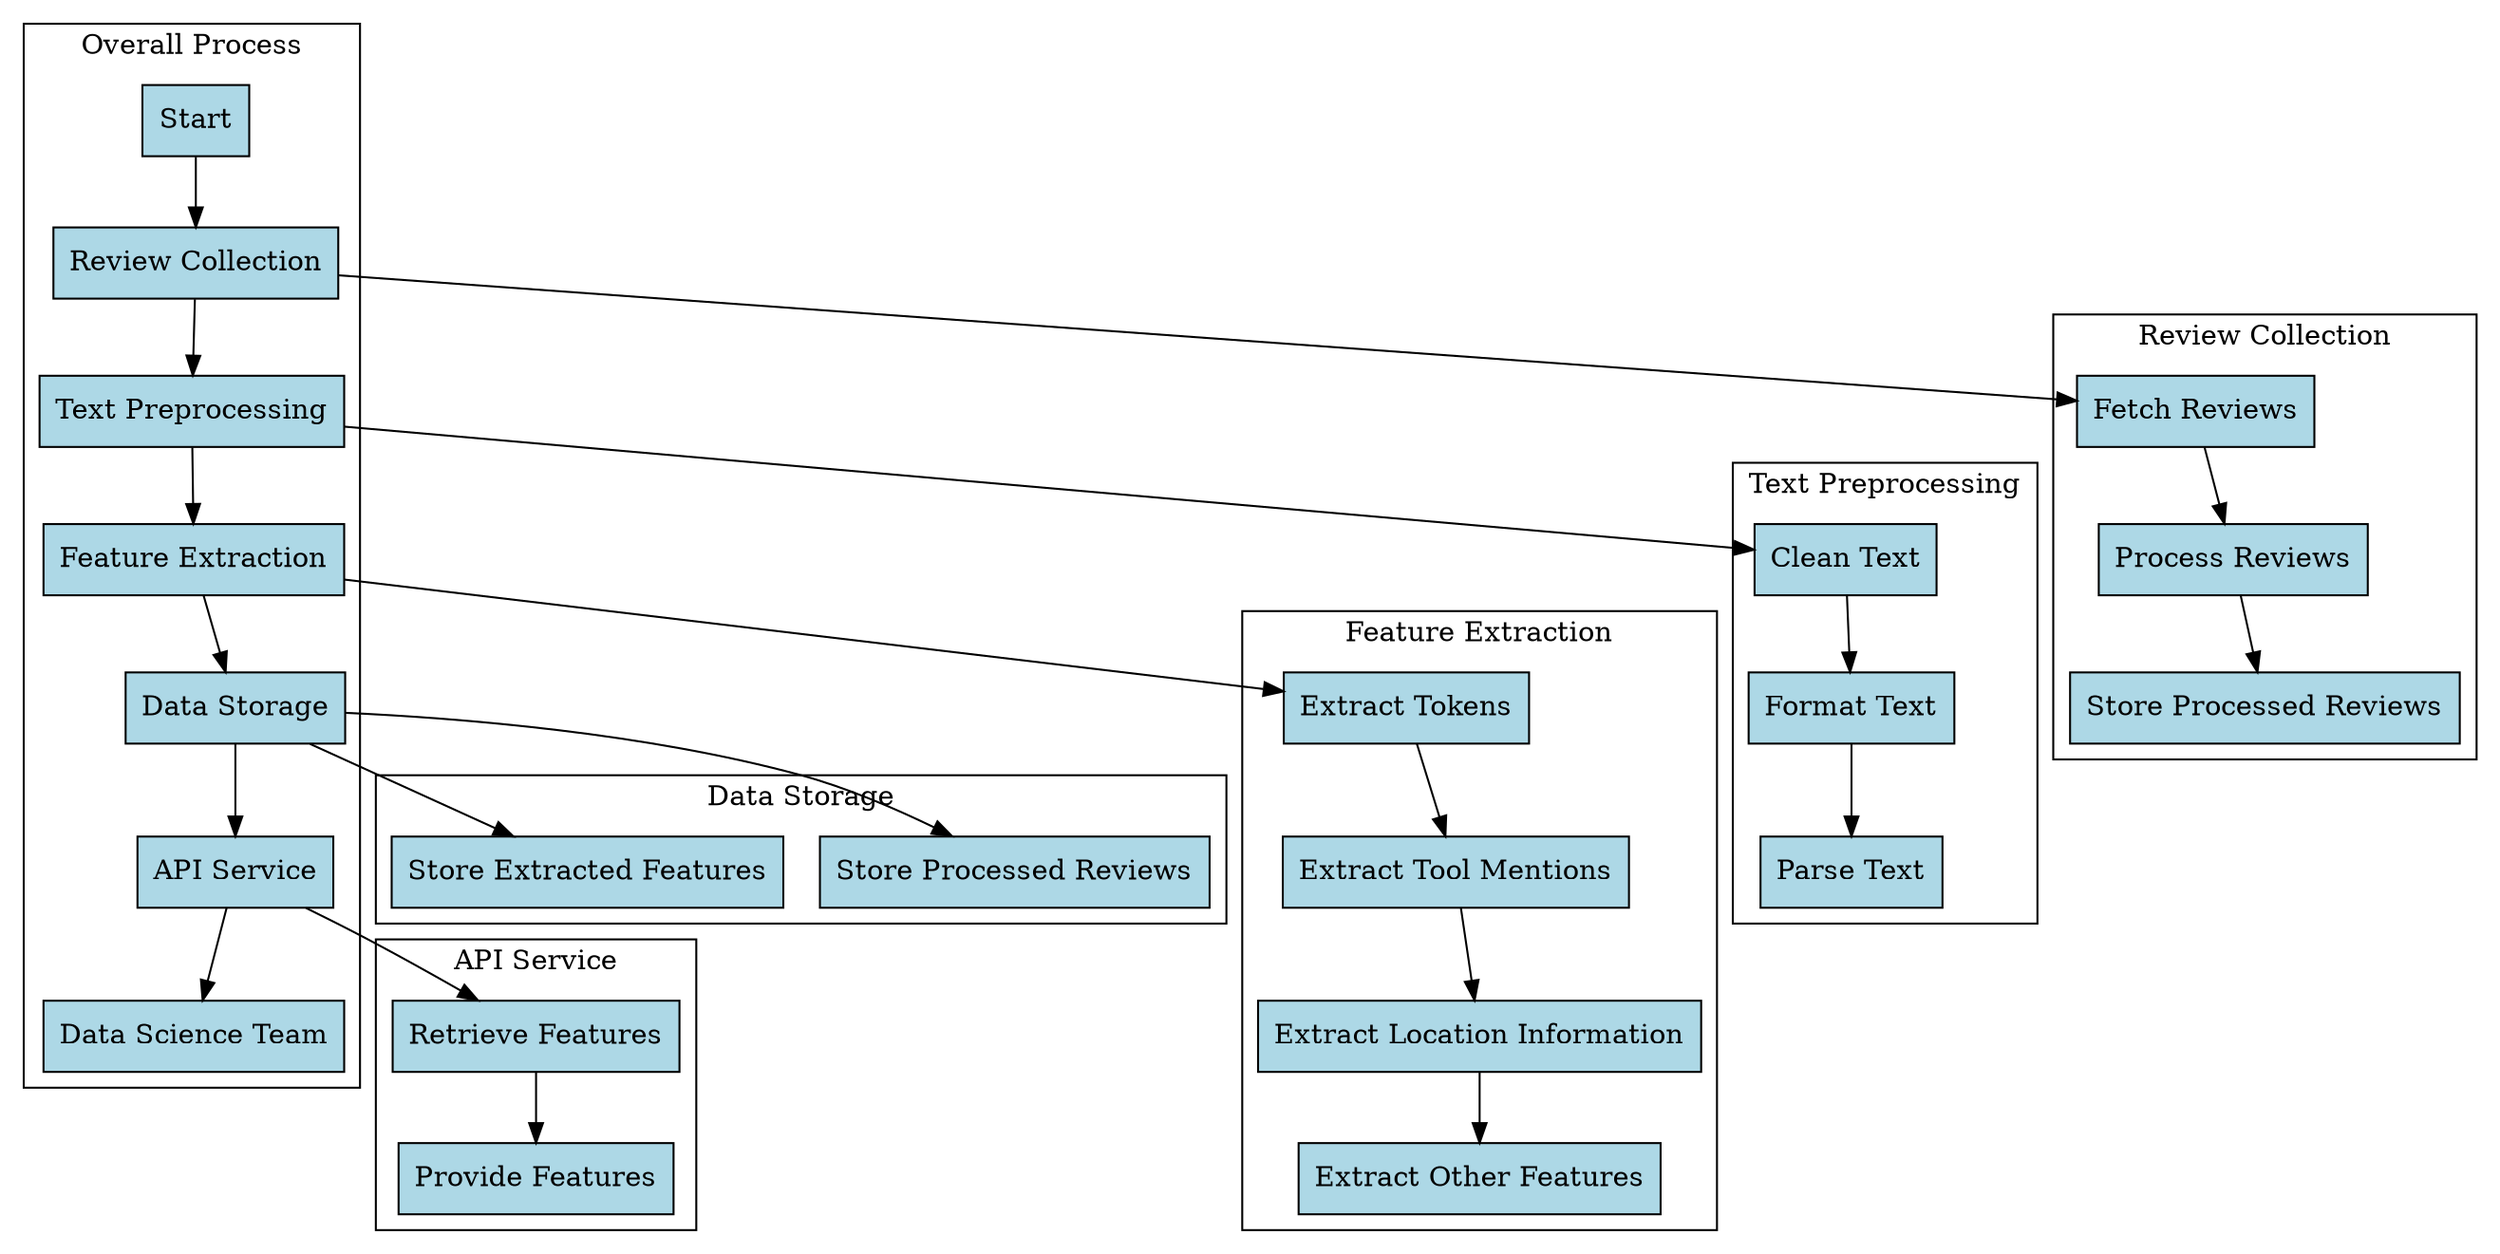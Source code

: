 digraph combined_flowchart {
    node [shape=box, style=filled, fillcolor=lightblue]

    subgraph cluster_overall {
        label = "Overall Process"
        Start [label="Start"]
        Review_Collection [label="Review Collection"]
        Text_Preprocessing [label="Text Preprocessing"]
        Feature_Extraction [label="Feature Extraction"]
        Data_Storage [label="Data Storage"]
        API_Service [label="API Service"]
        Data_Science_Team [label="Data Science Team"]

        Start -> Review_Collection
        Review_Collection -> Text_Preprocessing
        Text_Preprocessing -> Feature_Extraction
        Feature_Extraction -> Data_Storage
        Data_Storage -> API_Service
        API_Service -> Data_Science_Team
    }

    subgraph cluster_review_collection {
        label = "Review Collection"
        Fetch_Reviews [label="Fetch Reviews"]
        Process_Reviews [label="Process Reviews"]
        Store_Reviews [label="Store Processed Reviews"]

        Review_Collection -> Fetch_Reviews
        Fetch_Reviews -> Process_Reviews
        Process_Reviews -> Store_Reviews
    }

    subgraph cluster_text_preprocessing {
        label = "Text Preprocessing"
        Clean_Text [label="Clean Text"]
        Format_Text [label="Format Text"]
        Parse_Text [label="Parse Text"]

        Text_Preprocessing -> Clean_Text
        Clean_Text -> Format_Text
        Format_Text -> Parse_Text
    }

    subgraph cluster_feature_extraction {
        label = "Feature Extraction"
        Extract_Tokens [label="Extract Tokens"]
        Extract_Tool_Mentions [label="Extract Tool Mentions"]
        Extract_Location_Info [label="Extract Location Information"]
        Extract_Other_Features [label="Extract Other Features"]

        Feature_Extraction -> Extract_Tokens
        Extract_Tokens -> Extract_Tool_Mentions
        Extract_Tool_Mentions -> Extract_Location_Info
        Extract_Location_Info -> Extract_Other_Features
    }

    subgraph cluster_data_storage {
        label = "Data Storage"
        Store_Processed_Reviews [label="Store Processed Reviews"]
        Store_Features [label="Store Extracted Features"]

        Data_Storage -> Store_Processed_Reviews
        Data_Storage -> Store_Features
    }

    subgraph cluster_api_service {
        label = "API Service"
        Retrieve_Features [label="Retrieve Features"]
        Provide_Features [label="Provide Features"]

        API_Service -> Retrieve_Features
        Retrieve_Features -> Provide_Features
    }
}
